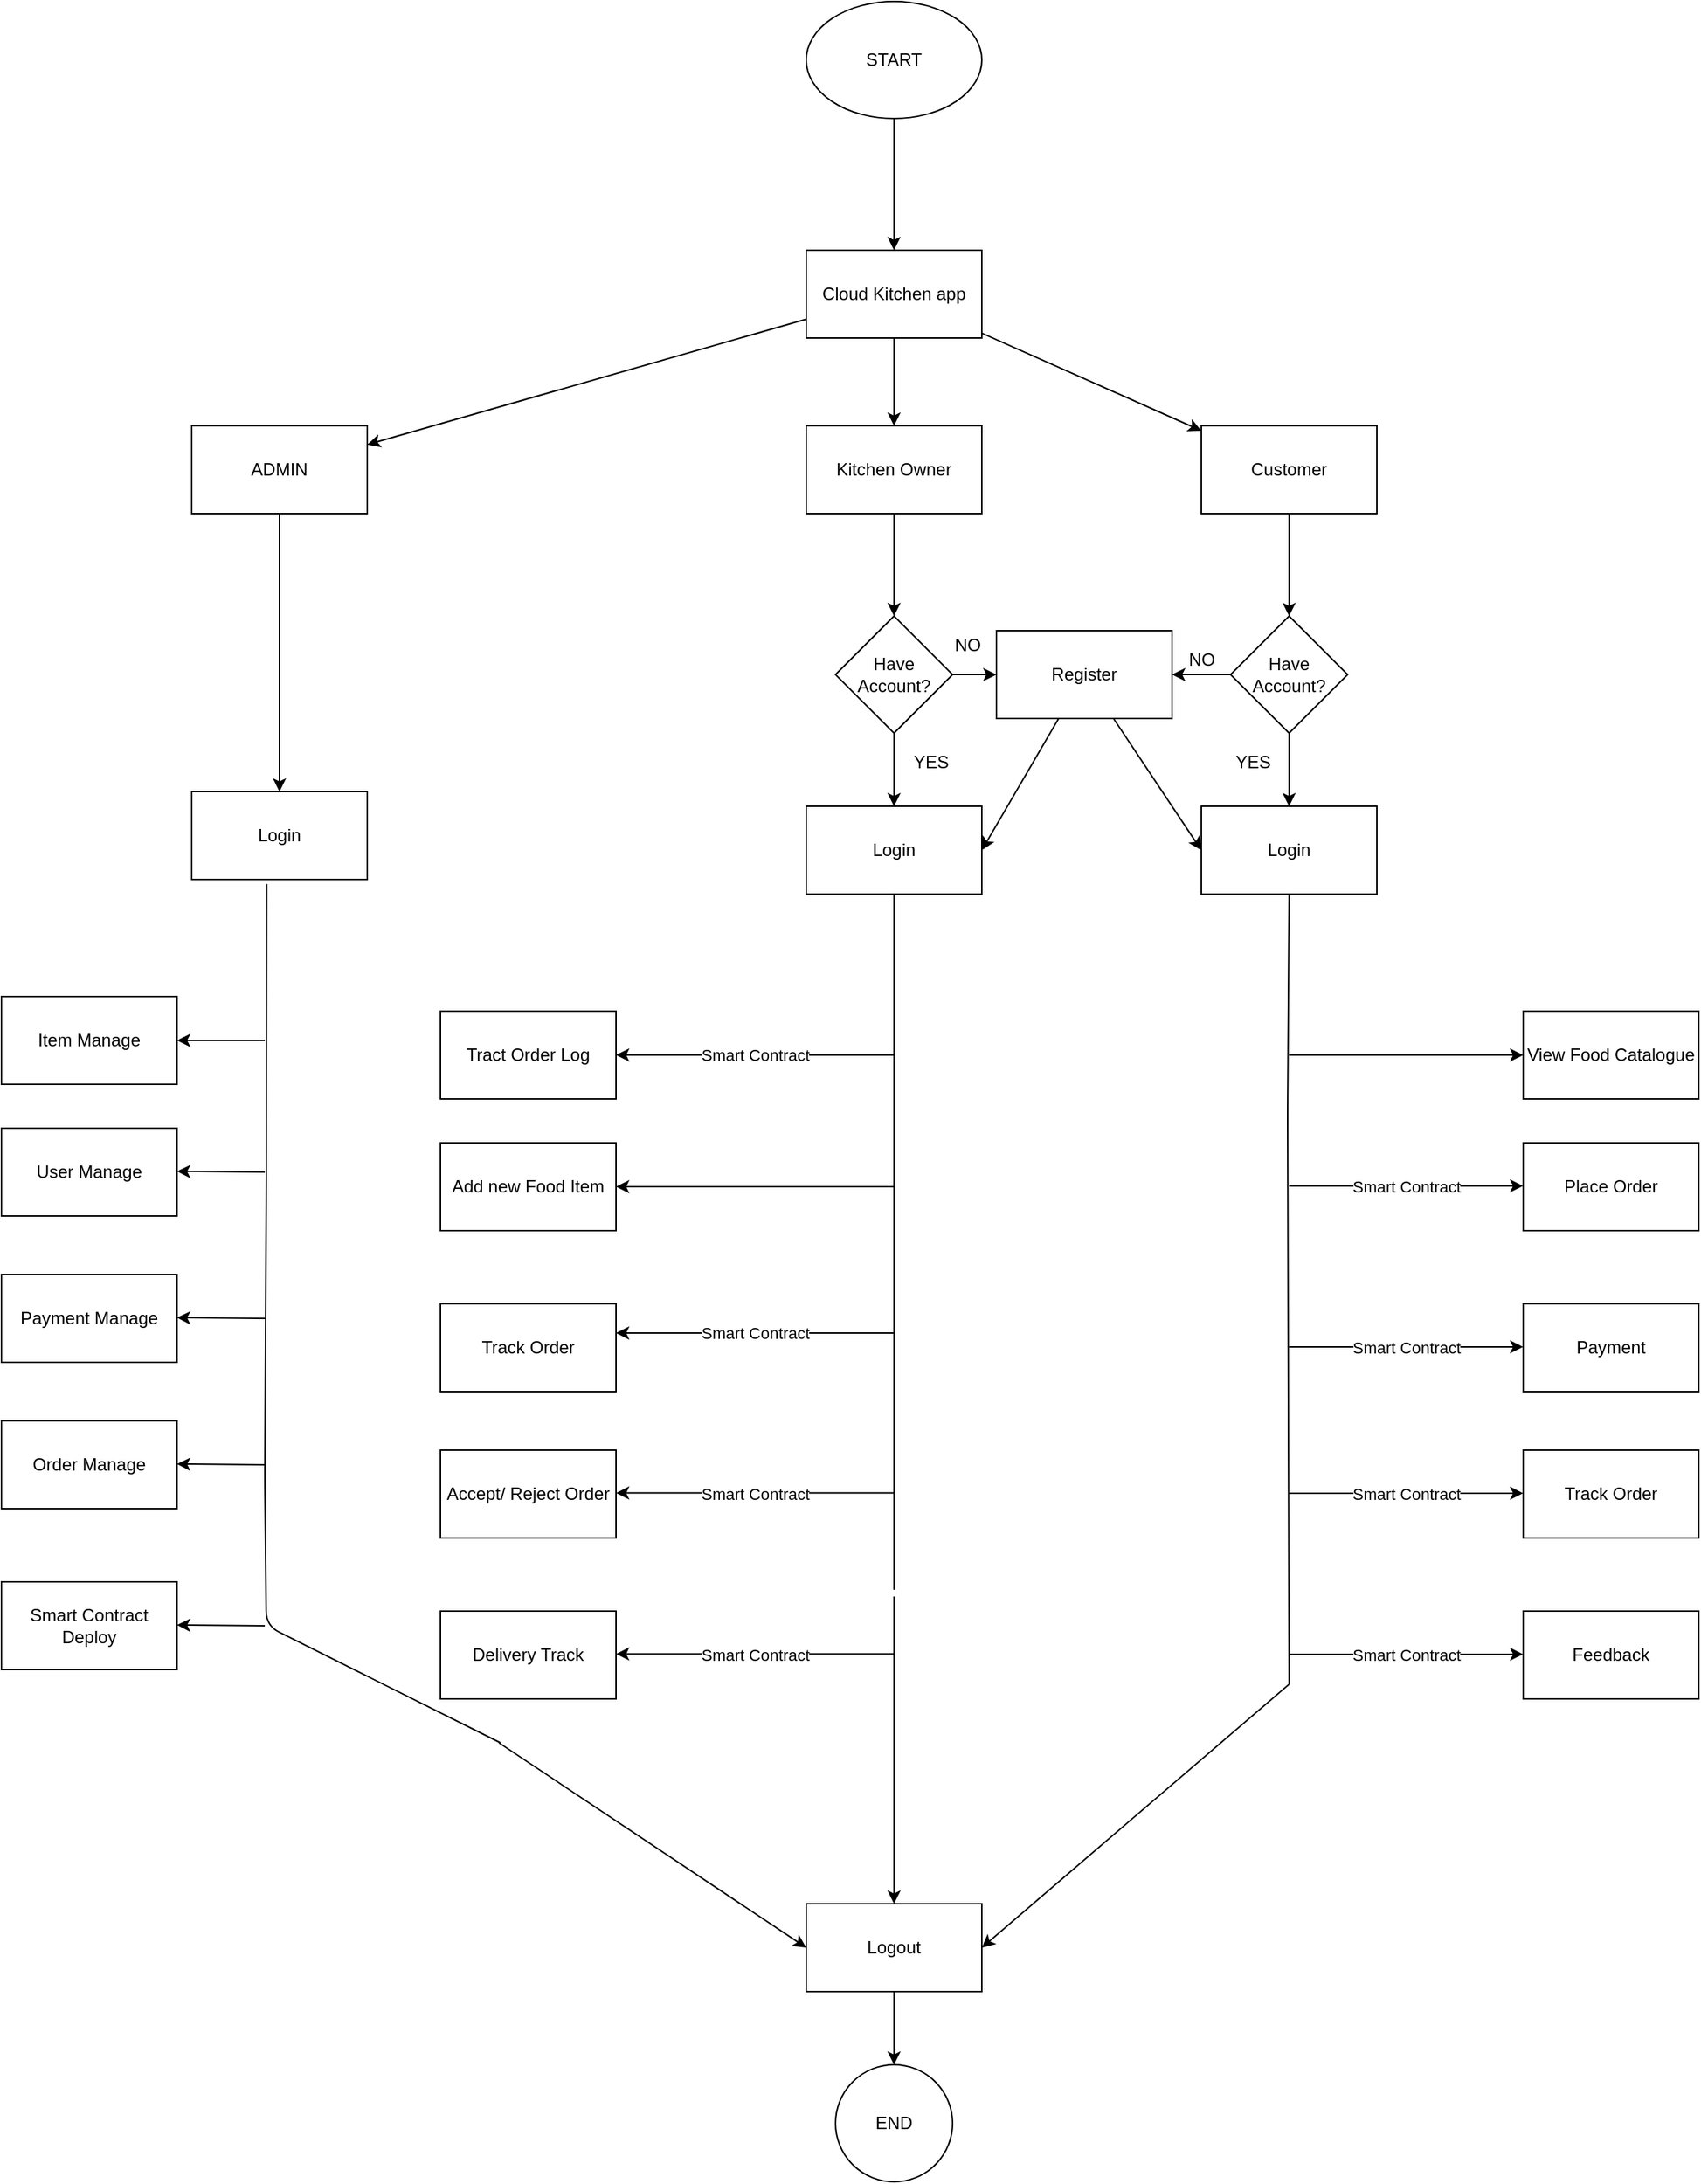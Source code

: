<mxfile>
    <diagram id="pu-RQvs7zapGAXlZcBVk" name="Page-1">
        <mxGraphModel dx="1930" dy="640" grid="1" gridSize="10" guides="1" tooltips="1" connect="1" arrows="1" fold="1" page="1" pageScale="1" pageWidth="850" pageHeight="1100" math="0" shadow="0">
            <root>
                <mxCell id="0"/>
                <mxCell id="1" parent="0"/>
                <mxCell id="7" value="" style="edgeStyle=none;html=1;" edge="1" parent="1" source="5" target="6">
                    <mxGeometry relative="1" as="geometry"/>
                </mxCell>
                <mxCell id="5" value="START" style="ellipse;whiteSpace=wrap;html=1;" vertex="1" parent="1">
                    <mxGeometry x="220" y="30" width="120" height="80" as="geometry"/>
                </mxCell>
                <mxCell id="9" value="" style="edgeStyle=none;html=1;" edge="1" parent="1" source="6" target="8">
                    <mxGeometry relative="1" as="geometry"/>
                </mxCell>
                <mxCell id="10" style="edgeStyle=none;html=1;" edge="1" parent="1" source="6">
                    <mxGeometry relative="1" as="geometry">
                        <mxPoint x="280" y="320" as="targetPoint"/>
                    </mxGeometry>
                </mxCell>
                <mxCell id="13" value="" style="edgeStyle=none;html=1;" edge="1" parent="1" source="6" target="12">
                    <mxGeometry relative="1" as="geometry"/>
                </mxCell>
                <mxCell id="6" value="Cloud Kitchen app" style="whiteSpace=wrap;html=1;" vertex="1" parent="1">
                    <mxGeometry x="220" y="200" width="120" height="60" as="geometry"/>
                </mxCell>
                <mxCell id="44" style="edgeStyle=none;html=1;" edge="1" parent="1" source="8" target="43">
                    <mxGeometry relative="1" as="geometry"/>
                </mxCell>
                <mxCell id="8" value="ADMIN" style="whiteSpace=wrap;html=1;" vertex="1" parent="1">
                    <mxGeometry x="-200" y="320" width="120" height="60" as="geometry"/>
                </mxCell>
                <mxCell id="15" value="" style="edgeStyle=none;html=1;" edge="1" parent="1" source="11" target="14">
                    <mxGeometry relative="1" as="geometry"/>
                </mxCell>
                <mxCell id="11" value="Kitchen Owner" style="whiteSpace=wrap;html=1;" vertex="1" parent="1">
                    <mxGeometry x="220" y="320" width="120" height="60" as="geometry"/>
                </mxCell>
                <mxCell id="25" style="edgeStyle=none;html=1;entryX=0.5;entryY=0;entryDx=0;entryDy=0;" edge="1" parent="1" source="12" target="23">
                    <mxGeometry relative="1" as="geometry"/>
                </mxCell>
                <mxCell id="12" value="Customer" style="whiteSpace=wrap;html=1;" vertex="1" parent="1">
                    <mxGeometry x="490" y="320" width="120" height="60" as="geometry"/>
                </mxCell>
                <mxCell id="17" value="" style="edgeStyle=none;html=1;" edge="1" parent="1" source="14" target="16">
                    <mxGeometry relative="1" as="geometry"/>
                </mxCell>
                <mxCell id="32" value="" style="edgeStyle=none;html=1;" edge="1" parent="1" source="14" target="30">
                    <mxGeometry relative="1" as="geometry"/>
                </mxCell>
                <mxCell id="14" value="Have Account?" style="rhombus;whiteSpace=wrap;html=1;" vertex="1" parent="1">
                    <mxGeometry x="240" y="450" width="80" height="80" as="geometry"/>
                </mxCell>
                <mxCell id="16" value="Login" style="whiteSpace=wrap;html=1;" vertex="1" parent="1">
                    <mxGeometry x="220" y="580" width="120" height="60" as="geometry"/>
                </mxCell>
                <mxCell id="21" value="YES" style="text;html=1;align=center;verticalAlign=middle;resizable=0;points=[];autosize=1;strokeColor=none;fillColor=none;" vertex="1" parent="1">
                    <mxGeometry x="280" y="535" width="50" height="30" as="geometry"/>
                </mxCell>
                <mxCell id="27" value="" style="edgeStyle=none;html=1;" edge="1" parent="1" source="23" target="26">
                    <mxGeometry relative="1" as="geometry"/>
                </mxCell>
                <mxCell id="33" value="" style="edgeStyle=none;html=1;" edge="1" parent="1" source="23" target="30">
                    <mxGeometry relative="1" as="geometry"/>
                </mxCell>
                <mxCell id="23" value="Have Account?" style="rhombus;whiteSpace=wrap;html=1;" vertex="1" parent="1">
                    <mxGeometry x="510" y="450" width="80" height="80" as="geometry"/>
                </mxCell>
                <mxCell id="26" value="Login" style="whiteSpace=wrap;html=1;" vertex="1" parent="1">
                    <mxGeometry x="490" y="580" width="120" height="60" as="geometry"/>
                </mxCell>
                <mxCell id="28" value="YES" style="text;html=1;align=center;verticalAlign=middle;resizable=0;points=[];autosize=1;strokeColor=none;fillColor=none;" vertex="1" parent="1">
                    <mxGeometry x="500" y="535" width="50" height="30" as="geometry"/>
                </mxCell>
                <mxCell id="36" style="edgeStyle=none;html=1;entryX=1;entryY=0.5;entryDx=0;entryDy=0;" edge="1" parent="1" source="30" target="16">
                    <mxGeometry relative="1" as="geometry"/>
                </mxCell>
                <mxCell id="37" style="edgeStyle=none;html=1;entryX=0;entryY=0.5;entryDx=0;entryDy=0;" edge="1" parent="1" source="30" target="26">
                    <mxGeometry relative="1" as="geometry"/>
                </mxCell>
                <mxCell id="30" value="Register" style="whiteSpace=wrap;html=1;" vertex="1" parent="1">
                    <mxGeometry x="350" y="460" width="120" height="60" as="geometry"/>
                </mxCell>
                <mxCell id="34" value="NO" style="text;html=1;align=center;verticalAlign=middle;resizable=0;points=[];autosize=1;strokeColor=none;fillColor=none;" vertex="1" parent="1">
                    <mxGeometry x="310" y="455" width="40" height="30" as="geometry"/>
                </mxCell>
                <mxCell id="35" value="NO" style="text;html=1;align=center;verticalAlign=middle;resizable=0;points=[];autosize=1;strokeColor=none;fillColor=none;" vertex="1" parent="1">
                    <mxGeometry x="470" y="465" width="40" height="30" as="geometry"/>
                </mxCell>
                <mxCell id="41" value="" style="endArrow=none;html=1;entryX=0.5;entryY=1;entryDx=0;entryDy=0;" edge="1" parent="1" target="16">
                    <mxGeometry width="50" height="50" relative="1" as="geometry">
                        <mxPoint x="280" y="1030" as="sourcePoint"/>
                        <mxPoint x="360" y="650" as="targetPoint"/>
                        <Array as="points">
                            <mxPoint x="280" y="1120"/>
                            <mxPoint x="280" y="710"/>
                        </Array>
                    </mxGeometry>
                </mxCell>
                <mxCell id="42" value="" style="endArrow=none;html=1;entryX=0.5;entryY=1;entryDx=0;entryDy=0;" edge="1" parent="1" target="26">
                    <mxGeometry width="50" height="50" relative="1" as="geometry">
                        <mxPoint x="550" y="1180" as="sourcePoint"/>
                        <mxPoint x="549" y="720" as="targetPoint"/>
                        <Array as="points">
                            <mxPoint x="549" y="790"/>
                        </Array>
                    </mxGeometry>
                </mxCell>
                <mxCell id="43" value="Login" style="whiteSpace=wrap;html=1;" vertex="1" parent="1">
                    <mxGeometry x="-200" y="570" width="120" height="60" as="geometry"/>
                </mxCell>
                <mxCell id="45" value="" style="endArrow=none;html=1;entryX=0.427;entryY=1.053;entryDx=0;entryDy=0;entryPerimeter=0;" edge="1" parent="1" target="43">
                    <mxGeometry width="50" height="50" relative="1" as="geometry">
                        <mxPoint x="11" y="1220" as="sourcePoint"/>
                        <mxPoint x="10" y="730" as="targetPoint"/>
                        <Array as="points">
                            <mxPoint x="-149" y="1140"/>
                            <mxPoint x="-150" y="1040"/>
                            <mxPoint x="-149" y="840"/>
                        </Array>
                    </mxGeometry>
                </mxCell>
                <mxCell id="46" value="" style="endArrow=classic;html=1;entryX=1;entryY=0.5;entryDx=0;entryDy=0;" edge="1" parent="1" target="47">
                    <mxGeometry width="50" height="50" relative="1" as="geometry">
                        <mxPoint x="550" y="1180" as="sourcePoint"/>
                        <mxPoint x="710" y="1240" as="targetPoint"/>
                    </mxGeometry>
                </mxCell>
                <mxCell id="49" value="" style="edgeStyle=none;html=1;" edge="1" parent="1" source="47" target="48">
                    <mxGeometry relative="1" as="geometry"/>
                </mxCell>
                <mxCell id="47" value="Logout" style="rounded=0;whiteSpace=wrap;html=1;" vertex="1" parent="1">
                    <mxGeometry x="220" y="1330" width="120" height="60" as="geometry"/>
                </mxCell>
                <mxCell id="48" value="END" style="ellipse;whiteSpace=wrap;html=1;rounded=0;" vertex="1" parent="1">
                    <mxGeometry x="240" y="1440" width="80" height="80" as="geometry"/>
                </mxCell>
                <mxCell id="50" value="" style="endArrow=classic;html=1;entryX=0;entryY=0.5;entryDx=0;entryDy=0;" edge="1" parent="1" target="47">
                    <mxGeometry width="50" height="50" relative="1" as="geometry">
                        <mxPoint x="10" y="1220" as="sourcePoint"/>
                        <mxPoint x="230" y="1260" as="targetPoint"/>
                    </mxGeometry>
                </mxCell>
                <mxCell id="51" value="" style="endArrow=classic;html=1;entryX=0.5;entryY=0;entryDx=0;entryDy=0;" edge="1" parent="1" target="47">
                    <mxGeometry width="50" height="50" relative="1" as="geometry">
                        <mxPoint x="280" y="1120" as="sourcePoint"/>
                        <mxPoint x="330" y="1210" as="targetPoint"/>
                    </mxGeometry>
                </mxCell>
                <mxCell id="53" value="Item Manage" style="rounded=0;whiteSpace=wrap;html=1;" vertex="1" parent="1">
                    <mxGeometry x="-330" y="710" width="120" height="60" as="geometry"/>
                </mxCell>
                <mxCell id="54" value="User Manage" style="rounded=0;whiteSpace=wrap;html=1;" vertex="1" parent="1">
                    <mxGeometry x="-330" y="800" width="120" height="60" as="geometry"/>
                </mxCell>
                <mxCell id="55" value="Payment Manage" style="rounded=0;whiteSpace=wrap;html=1;" vertex="1" parent="1">
                    <mxGeometry x="-330" y="900" width="120" height="60" as="geometry"/>
                </mxCell>
                <mxCell id="56" value="Order Manage" style="rounded=0;whiteSpace=wrap;html=1;" vertex="1" parent="1">
                    <mxGeometry x="-330" y="1000" width="120" height="60" as="geometry"/>
                </mxCell>
                <mxCell id="57" value="Smart Contract Deploy" style="rounded=0;whiteSpace=wrap;html=1;" vertex="1" parent="1">
                    <mxGeometry x="-330" y="1110" width="120" height="60" as="geometry"/>
                </mxCell>
                <mxCell id="58" value="" style="endArrow=classic;html=1;entryX=1;entryY=0.5;entryDx=0;entryDy=0;" edge="1" parent="1" target="53">
                    <mxGeometry width="50" height="50" relative="1" as="geometry">
                        <mxPoint x="-150" y="740" as="sourcePoint"/>
                        <mxPoint x="180" y="850" as="targetPoint"/>
                    </mxGeometry>
                </mxCell>
                <mxCell id="59" value="" style="endArrow=classic;html=1;entryX=1;entryY=0.5;entryDx=0;entryDy=0;" edge="1" parent="1">
                    <mxGeometry width="50" height="50" relative="1" as="geometry">
                        <mxPoint x="-150" y="830" as="sourcePoint"/>
                        <mxPoint x="-210" y="829.5" as="targetPoint"/>
                    </mxGeometry>
                </mxCell>
                <mxCell id="60" value="" style="endArrow=classic;html=1;entryX=1;entryY=0.5;entryDx=0;entryDy=0;" edge="1" parent="1">
                    <mxGeometry width="50" height="50" relative="1" as="geometry">
                        <mxPoint x="-150" y="930" as="sourcePoint"/>
                        <mxPoint x="-210" y="929.5" as="targetPoint"/>
                    </mxGeometry>
                </mxCell>
                <mxCell id="61" value="" style="endArrow=classic;html=1;entryX=1;entryY=0.5;entryDx=0;entryDy=0;" edge="1" parent="1">
                    <mxGeometry width="50" height="50" relative="1" as="geometry">
                        <mxPoint x="-150" y="1030" as="sourcePoint"/>
                        <mxPoint x="-210" y="1029.5" as="targetPoint"/>
                    </mxGeometry>
                </mxCell>
                <mxCell id="62" value="" style="endArrow=classic;html=1;entryX=1;entryY=0.5;entryDx=0;entryDy=0;" edge="1" parent="1">
                    <mxGeometry width="50" height="50" relative="1" as="geometry">
                        <mxPoint x="-150" y="1140" as="sourcePoint"/>
                        <mxPoint x="-210" y="1139.5" as="targetPoint"/>
                    </mxGeometry>
                </mxCell>
                <mxCell id="63" value="Tract Order Log" style="rounded=0;whiteSpace=wrap;html=1;" vertex="1" parent="1">
                    <mxGeometry x="-30" y="720" width="120" height="60" as="geometry"/>
                </mxCell>
                <mxCell id="64" value="Add new Food Item" style="rounded=0;whiteSpace=wrap;html=1;" vertex="1" parent="1">
                    <mxGeometry x="-30" y="810" width="120" height="60" as="geometry"/>
                </mxCell>
                <mxCell id="65" value="Track Order" style="rounded=0;whiteSpace=wrap;html=1;" vertex="1" parent="1">
                    <mxGeometry x="-30" y="920" width="120" height="60" as="geometry"/>
                </mxCell>
                <mxCell id="66" value="Accept/ Reject Order" style="rounded=0;whiteSpace=wrap;html=1;" vertex="1" parent="1">
                    <mxGeometry x="-30" y="1020" width="120" height="60" as="geometry"/>
                </mxCell>
                <mxCell id="67" value="Delivery Track" style="rounded=0;whiteSpace=wrap;html=1;" vertex="1" parent="1">
                    <mxGeometry x="-30" y="1130" width="120" height="60" as="geometry"/>
                </mxCell>
                <mxCell id="74" value="" style="endArrow=classic;html=1;entryX=1;entryY=0.5;entryDx=0;entryDy=0;" edge="1" parent="1" target="63">
                    <mxGeometry relative="1" as="geometry">
                        <mxPoint x="280" y="750" as="sourcePoint"/>
                        <mxPoint x="280" y="650" as="targetPoint"/>
                    </mxGeometry>
                </mxCell>
                <mxCell id="75" value="Smart Contract" style="edgeLabel;resizable=0;html=1;align=center;verticalAlign=middle;" connectable="0" vertex="1" parent="74">
                    <mxGeometry relative="1" as="geometry"/>
                </mxCell>
                <mxCell id="79" value="" style="endArrow=classic;html=1;entryX=1;entryY=0.5;entryDx=0;entryDy=0;" edge="1" parent="1">
                    <mxGeometry relative="1" as="geometry">
                        <mxPoint x="280" y="940" as="sourcePoint"/>
                        <mxPoint x="90" y="940" as="targetPoint"/>
                    </mxGeometry>
                </mxCell>
                <mxCell id="80" value="Smart Contract" style="edgeLabel;resizable=0;html=1;align=center;verticalAlign=middle;" connectable="0" vertex="1" parent="79">
                    <mxGeometry relative="1" as="geometry"/>
                </mxCell>
                <mxCell id="81" value="" style="endArrow=classic;html=1;entryX=1;entryY=0.5;entryDx=0;entryDy=0;" edge="1" parent="1">
                    <mxGeometry relative="1" as="geometry">
                        <mxPoint x="280" y="1049.29" as="sourcePoint"/>
                        <mxPoint x="90" y="1049.29" as="targetPoint"/>
                    </mxGeometry>
                </mxCell>
                <mxCell id="82" value="Smart Contract" style="edgeLabel;resizable=0;html=1;align=center;verticalAlign=middle;" connectable="0" vertex="1" parent="81">
                    <mxGeometry relative="1" as="geometry"/>
                </mxCell>
                <mxCell id="83" value="" style="endArrow=classic;html=1;entryX=1;entryY=0.5;entryDx=0;entryDy=0;" edge="1" parent="1">
                    <mxGeometry relative="1" as="geometry">
                        <mxPoint x="280" y="1159.29" as="sourcePoint"/>
                        <mxPoint x="90" y="1159.29" as="targetPoint"/>
                    </mxGeometry>
                </mxCell>
                <mxCell id="84" value="Smart Contract" style="edgeLabel;resizable=0;html=1;align=center;verticalAlign=middle;" connectable="0" vertex="1" parent="83">
                    <mxGeometry relative="1" as="geometry"/>
                </mxCell>
                <mxCell id="86" value="" style="endArrow=classic;html=1;entryX=1;entryY=0.5;entryDx=0;entryDy=0;" edge="1" parent="1" target="64">
                    <mxGeometry width="50" height="50" relative="1" as="geometry">
                        <mxPoint x="280" y="840" as="sourcePoint"/>
                        <mxPoint x="210" y="800" as="targetPoint"/>
                    </mxGeometry>
                </mxCell>
                <mxCell id="87" value="View Food Catalogue" style="rounded=0;whiteSpace=wrap;html=1;" vertex="1" parent="1">
                    <mxGeometry x="710" y="720" width="120" height="60" as="geometry"/>
                </mxCell>
                <mxCell id="88" value="Place Order" style="rounded=0;whiteSpace=wrap;html=1;" vertex="1" parent="1">
                    <mxGeometry x="710" y="810" width="120" height="60" as="geometry"/>
                </mxCell>
                <mxCell id="89" value="Payment" style="rounded=0;whiteSpace=wrap;html=1;" vertex="1" parent="1">
                    <mxGeometry x="710" y="920" width="120" height="60" as="geometry"/>
                </mxCell>
                <mxCell id="90" value="Track Order" style="rounded=0;whiteSpace=wrap;html=1;" vertex="1" parent="1">
                    <mxGeometry x="710" y="1020" width="120" height="60" as="geometry"/>
                </mxCell>
                <mxCell id="91" value="Feedback" style="rounded=0;whiteSpace=wrap;html=1;" vertex="1" parent="1">
                    <mxGeometry x="710" y="1130" width="120" height="60" as="geometry"/>
                </mxCell>
                <mxCell id="94" value="" style="endArrow=classic;html=1;entryX=0;entryY=0.5;entryDx=0;entryDy=0;" edge="1" parent="1">
                    <mxGeometry relative="1" as="geometry">
                        <mxPoint x="550" y="839.44" as="sourcePoint"/>
                        <mxPoint x="710" y="839.44" as="targetPoint"/>
                    </mxGeometry>
                </mxCell>
                <mxCell id="95" value="Smart Contract" style="edgeLabel;resizable=0;html=1;align=center;verticalAlign=middle;" connectable="0" vertex="1" parent="94">
                    <mxGeometry relative="1" as="geometry"/>
                </mxCell>
                <mxCell id="96" value="" style="endArrow=classic;html=1;entryX=0;entryY=0.5;entryDx=0;entryDy=0;" edge="1" parent="1">
                    <mxGeometry relative="1" as="geometry">
                        <mxPoint x="550" y="949.44" as="sourcePoint"/>
                        <mxPoint x="710" y="949.44" as="targetPoint"/>
                    </mxGeometry>
                </mxCell>
                <mxCell id="97" value="Smart Contract" style="edgeLabel;resizable=0;html=1;align=center;verticalAlign=middle;" connectable="0" vertex="1" parent="96">
                    <mxGeometry relative="1" as="geometry"/>
                </mxCell>
                <mxCell id="98" value="" style="endArrow=classic;html=1;entryX=0;entryY=0.5;entryDx=0;entryDy=0;" edge="1" parent="1">
                    <mxGeometry relative="1" as="geometry">
                        <mxPoint x="550" y="1049.44" as="sourcePoint"/>
                        <mxPoint x="710" y="1049.44" as="targetPoint"/>
                    </mxGeometry>
                </mxCell>
                <mxCell id="99" value="Smart Contract" style="edgeLabel;resizable=0;html=1;align=center;verticalAlign=middle;" connectable="0" vertex="1" parent="98">
                    <mxGeometry relative="1" as="geometry"/>
                </mxCell>
                <mxCell id="100" value="" style="endArrow=classic;html=1;entryX=0;entryY=0.5;entryDx=0;entryDy=0;" edge="1" parent="1">
                    <mxGeometry relative="1" as="geometry">
                        <mxPoint x="550" y="1159.44" as="sourcePoint"/>
                        <mxPoint x="710" y="1159.44" as="targetPoint"/>
                    </mxGeometry>
                </mxCell>
                <mxCell id="101" value="Smart Contract" style="edgeLabel;resizable=0;html=1;align=center;verticalAlign=middle;" connectable="0" vertex="1" parent="100">
                    <mxGeometry relative="1" as="geometry"/>
                </mxCell>
                <mxCell id="102" value="" style="endArrow=classic;html=1;entryX=0;entryY=0.5;entryDx=0;entryDy=0;" edge="1" parent="1" target="87">
                    <mxGeometry width="50" height="50" relative="1" as="geometry">
                        <mxPoint x="550" y="750" as="sourcePoint"/>
                        <mxPoint x="630" y="720" as="targetPoint"/>
                    </mxGeometry>
                </mxCell>
            </root>
        </mxGraphModel>
    </diagram>
</mxfile>